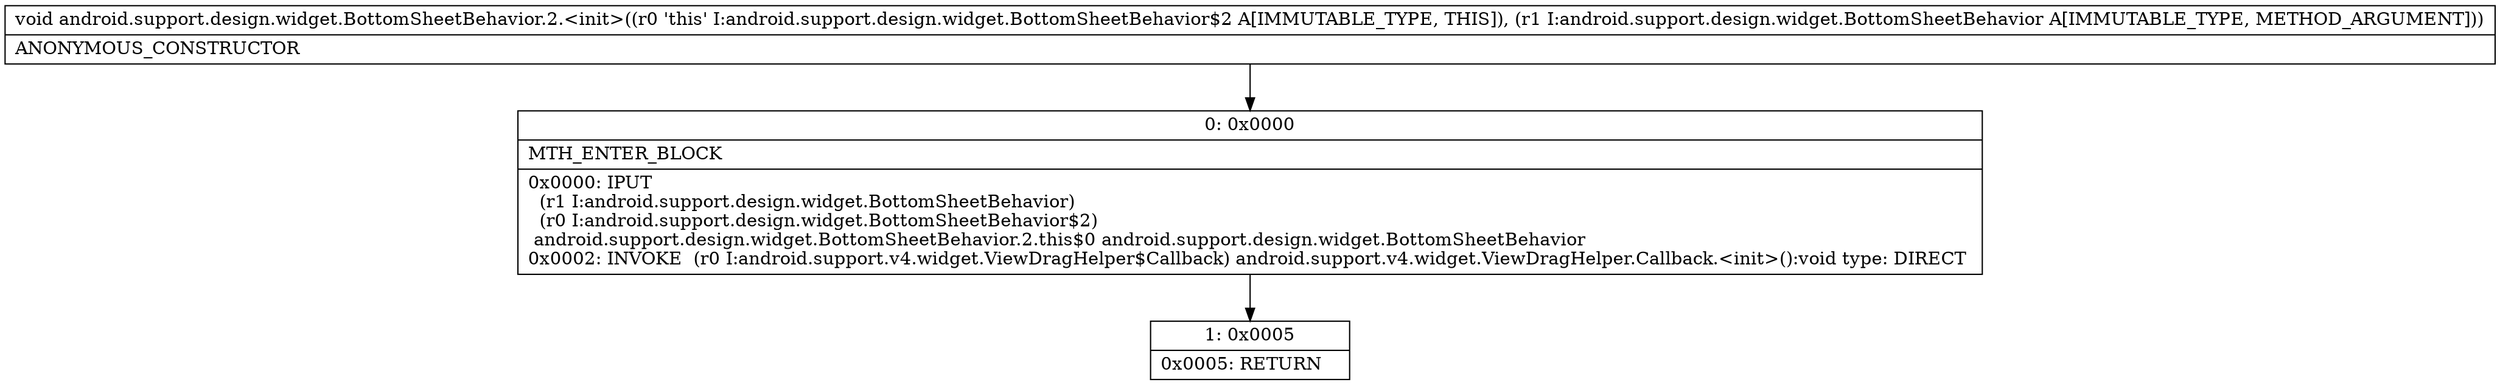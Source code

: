 digraph "CFG forandroid.support.design.widget.BottomSheetBehavior.2.\<init\>(Landroid\/support\/design\/widget\/BottomSheetBehavior;)V" {
Node_0 [shape=record,label="{0\:\ 0x0000|MTH_ENTER_BLOCK\l|0x0000: IPUT  \l  (r1 I:android.support.design.widget.BottomSheetBehavior)\l  (r0 I:android.support.design.widget.BottomSheetBehavior$2)\l android.support.design.widget.BottomSheetBehavior.2.this$0 android.support.design.widget.BottomSheetBehavior \l0x0002: INVOKE  (r0 I:android.support.v4.widget.ViewDragHelper$Callback) android.support.v4.widget.ViewDragHelper.Callback.\<init\>():void type: DIRECT \l}"];
Node_1 [shape=record,label="{1\:\ 0x0005|0x0005: RETURN   \l}"];
MethodNode[shape=record,label="{void android.support.design.widget.BottomSheetBehavior.2.\<init\>((r0 'this' I:android.support.design.widget.BottomSheetBehavior$2 A[IMMUTABLE_TYPE, THIS]), (r1 I:android.support.design.widget.BottomSheetBehavior A[IMMUTABLE_TYPE, METHOD_ARGUMENT]))  | ANONYMOUS_CONSTRUCTOR\l}"];
MethodNode -> Node_0;
Node_0 -> Node_1;
}

